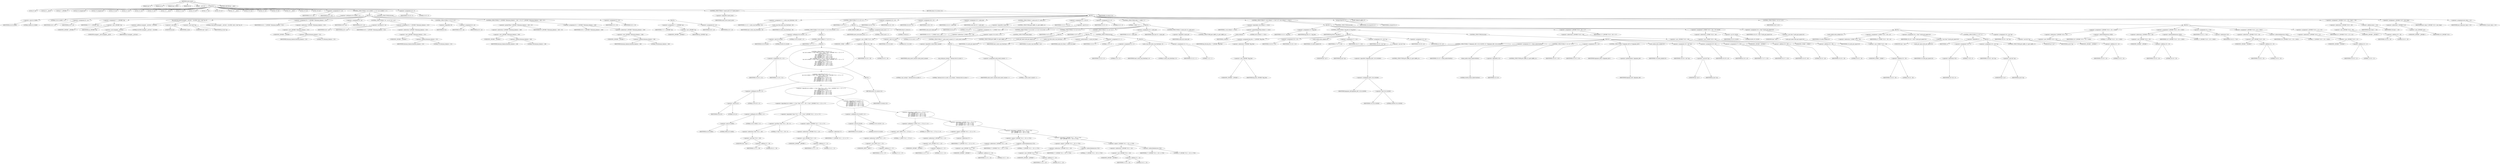 digraph cache_insert {  
"1000122" [label = "(METHOD,cache_insert)" ]
"1000123" [label = "(PARAM,char *s)" ]
"1000124" [label = "(PARAM,int cp)" ]
"1000125" [label = "(PARAM,time_t time1)" ]
"1000126" [label = "(PARAM,int a4)" ]
"1000127" [label = "(PARAM,__int16 a5)" ]
"1000128" [label = "(BLOCK,,)" ]
"1000129" [label = "(LOCAL,v5: int)" ]
"1000130" [label = "(LOCAL,v6: __int16)" ]
"1000131" [label = "(LOCAL,v7: _DWORD *)" ]
"1000132" [label = "(LOCAL,v8: unsigned int)" ]
"1000133" [label = "(LOCAL,v9: unsigned int)" ]
"1000134" [label = "(LOCAL,v10: int)" ]
"1000135" [label = "(LOCAL,v11: int)" ]
"1000136" [label = "(LOCAL,v12: int)" ]
"1000137" [label = "(LOCAL,v13: int)" ]
"1000138" [label = "(LOCAL,v14: __int16)" ]
"1000139" [label = "(LOCAL,v15: int)" ]
"1000140" [label = "(LOCAL,v16: int)" ]
"1000141" [label = "(LOCAL,v17: int)" ]
"1000142" [label = "(LOCAL,v18: int *)" ]
"1000143" [label = "(LOCAL,v19: __int16)" ]
"1000144" [label = "(LOCAL,v20: char *)" ]
"1000145" [label = "(LOCAL,v22: int)" ]
"1000146" [label = "(LOCAL,v23: int)" ]
"1000147" [label = "(LOCAL,v24: __int16)" ]
"1000148" [label = "(LOCAL,v25: int)" ]
"1000149" [label = "(LOCAL,v26: int)" ]
"1000150" [label = "(<operator>.assignment,v5 = a4)" ]
"1000151" [label = "(IDENTIFIER,v5,v5 = a4)" ]
"1000152" [label = "(IDENTIFIER,a4,v5 = a4)" ]
"1000153" [label = "(CONTROL_STRUCTURE,if ( (a5 & 0x980) != 0 ),if ( (a5 & 0x980) != 0 ))" ]
"1000154" [label = "(<operator>.notEquals,(a5 & 0x980) != 0)" ]
"1000155" [label = "(<operator>.and,a5 & 0x980)" ]
"1000156" [label = "(IDENTIFIER,a5,a5 & 0x980)" ]
"1000157" [label = "(LITERAL,0x980,a5 & 0x980)" ]
"1000158" [label = "(LITERAL,0,(a5 & 0x980) != 0)" ]
"1000159" [label = "(BLOCK,,)" ]
"1000160" [label = "(<operator>.assignment,v6 = a5)" ]
"1000161" [label = "(IDENTIFIER,v6,v6 = a5)" ]
"1000162" [label = "(IDENTIFIER,a5,v6 = a5)" ]
"1000163" [label = "(<operator>.assignment,v7 = (_DWORD *)cp)" ]
"1000164" [label = "(IDENTIFIER,v7,v7 = (_DWORD *)cp)" ]
"1000165" [label = "(<operator>.cast,(_DWORD *)cp)" ]
"1000166" [label = "(UNKNOWN,_DWORD *,_DWORD *)" ]
"1000167" [label = "(IDENTIFIER,cp,(_DWORD *)cp)" ]
"1000168" [label = "(log_query,log_query((unsigned __int16)a5 + 0x10000, (int)s, (void *)cp, 0))" ]
"1000169" [label = "(<operator>.addition,(unsigned __int16)a5 + 0x10000)" ]
"1000170" [label = "(<operator>.cast,(unsigned __int16)a5)" ]
"1000171" [label = "(UNKNOWN,unsigned __int16,unsigned __int16)" ]
"1000172" [label = "(IDENTIFIER,a5,(unsigned __int16)a5)" ]
"1000173" [label = "(LITERAL,0x10000,(unsigned __int16)a5 + 0x10000)" ]
"1000174" [label = "(<operator>.cast,(int)s)" ]
"1000175" [label = "(UNKNOWN,int,int)" ]
"1000176" [label = "(IDENTIFIER,s,(int)s)" ]
"1000177" [label = "(<operator>.cast,(void *)cp)" ]
"1000178" [label = "(UNKNOWN,void *,void *)" ]
"1000179" [label = "(IDENTIFIER,cp,(void *)cp)" ]
"1000180" [label = "(LITERAL,0,log_query((unsigned __int16)a5 + 0x10000, (int)s, (void *)cp, 0))" ]
"1000181" [label = "(<operator>.assignment,v8 = *(_DWORD *)(dnsmasq_daemon + 252))" ]
"1000182" [label = "(IDENTIFIER,v8,v8 = *(_DWORD *)(dnsmasq_daemon + 252))" ]
"1000183" [label = "(<operator>.indirection,*(_DWORD *)(dnsmasq_daemon + 252))" ]
"1000184" [label = "(<operator>.cast,(_DWORD *)(dnsmasq_daemon + 252))" ]
"1000185" [label = "(UNKNOWN,_DWORD *,_DWORD *)" ]
"1000186" [label = "(<operator>.addition,dnsmasq_daemon + 252)" ]
"1000187" [label = "(IDENTIFIER,dnsmasq_daemon,dnsmasq_daemon + 252)" ]
"1000188" [label = "(LITERAL,252,dnsmasq_daemon + 252)" ]
"1000189" [label = "(<operator>.assignment,v9 = a4)" ]
"1000190" [label = "(IDENTIFIER,v9,v9 = a4)" ]
"1000191" [label = "(IDENTIFIER,a4,v9 = a4)" ]
"1000192" [label = "(CONTROL_STRUCTURE,if ( v8 < a4 ),if ( v8 < a4 ))" ]
"1000193" [label = "(<operator>.lessThan,v8 < a4)" ]
"1000194" [label = "(IDENTIFIER,v8,v8 < a4)" ]
"1000195" [label = "(IDENTIFIER,a4,v8 < a4)" ]
"1000196" [label = "(<operator>.assignment,v9 = *(_DWORD *)(dnsmasq_daemon + 252))" ]
"1000197" [label = "(IDENTIFIER,v9,v9 = *(_DWORD *)(dnsmasq_daemon + 252))" ]
"1000198" [label = "(<operator>.indirection,*(_DWORD *)(dnsmasq_daemon + 252))" ]
"1000199" [label = "(<operator>.cast,(_DWORD *)(dnsmasq_daemon + 252))" ]
"1000200" [label = "(UNKNOWN,_DWORD *,_DWORD *)" ]
"1000201" [label = "(<operator>.addition,dnsmasq_daemon + 252)" ]
"1000202" [label = "(IDENTIFIER,dnsmasq_daemon,dnsmasq_daemon + 252)" ]
"1000203" [label = "(LITERAL,252,dnsmasq_daemon + 252)" ]
"1000204" [label = "(CONTROL_STRUCTURE,if ( !v8 ),if ( !v8 ))" ]
"1000205" [label = "(<operator>.logicalNot,!v8)" ]
"1000206" [label = "(IDENTIFIER,v8,!v8)" ]
"1000207" [label = "(<operator>.assignment,v9 = a4)" ]
"1000208" [label = "(IDENTIFIER,v9,v9 = a4)" ]
"1000209" [label = "(IDENTIFIER,a4,v9 = a4)" ]
"1000210" [label = "(CONTROL_STRUCTURE,if ( *(_DWORD *)(dnsmasq_daemon + 248) > v9 ),if ( *(_DWORD *)(dnsmasq_daemon + 248) > v9 ))" ]
"1000211" [label = "(<operator>.greaterThan,*(_DWORD *)(dnsmasq_daemon + 248) > v9)" ]
"1000212" [label = "(<operator>.indirection,*(_DWORD *)(dnsmasq_daemon + 248))" ]
"1000213" [label = "(<operator>.cast,(_DWORD *)(dnsmasq_daemon + 248))" ]
"1000214" [label = "(UNKNOWN,_DWORD *,_DWORD *)" ]
"1000215" [label = "(<operator>.addition,dnsmasq_daemon + 248)" ]
"1000216" [label = "(IDENTIFIER,dnsmasq_daemon,dnsmasq_daemon + 248)" ]
"1000217" [label = "(LITERAL,248,dnsmasq_daemon + 248)" ]
"1000218" [label = "(IDENTIFIER,v9,*(_DWORD *)(dnsmasq_daemon + 248) > v9)" ]
"1000219" [label = "(<operator>.assignment,v9 = *(_DWORD *)(dnsmasq_daemon + 248))" ]
"1000220" [label = "(IDENTIFIER,v9,v9 = *(_DWORD *)(dnsmasq_daemon + 248))" ]
"1000221" [label = "(<operator>.indirection,*(_DWORD *)(dnsmasq_daemon + 248))" ]
"1000222" [label = "(<operator>.cast,(_DWORD *)(dnsmasq_daemon + 248))" ]
"1000223" [label = "(UNKNOWN,_DWORD *,_DWORD *)" ]
"1000224" [label = "(<operator>.addition,dnsmasq_daemon + 248)" ]
"1000225" [label = "(IDENTIFIER,dnsmasq_daemon,dnsmasq_daemon + 248)" ]
"1000226" [label = "(LITERAL,248,dnsmasq_daemon + 248)" ]
"1000227" [label = "(<operator>.assignment,v5 = v9)" ]
"1000228" [label = "(IDENTIFIER,v5,v5 = v9)" ]
"1000229" [label = "(IDENTIFIER,v9,v5 = v9)" ]
"1000230" [label = "(CONTROL_STRUCTURE,else,else)" ]
"1000231" [label = "(BLOCK,,)" ]
"1000232" [label = "(<operator>.assignment,v7 = (_DWORD *)cp)" ]
"1000233" [label = "(IDENTIFIER,v7,v7 = (_DWORD *)cp)" ]
"1000234" [label = "(<operator>.cast,(_DWORD *)cp)" ]
"1000235" [label = "(UNKNOWN,_DWORD *,_DWORD *)" ]
"1000236" [label = "(IDENTIFIER,cp,(_DWORD *)cp)" ]
"1000237" [label = "(<operator>.assignment,v6 = a5)" ]
"1000238" [label = "(IDENTIFIER,v6,v6 = a5)" ]
"1000239" [label = "(IDENTIFIER,a5,v6 = a5)" ]
"1000240" [label = "(<operator>.assignment,v10 = 0)" ]
"1000241" [label = "(IDENTIFIER,v10,v10 = 0)" ]
"1000242" [label = "(LITERAL,0,v10 = 0)" ]
"1000243" [label = "(CONTROL_STRUCTURE,if ( !insert_error ),if ( !insert_error ))" ]
"1000244" [label = "(<operator>.logicalNot,!insert_error)" ]
"1000245" [label = "(IDENTIFIER,insert_error,!insert_error)" ]
"1000246" [label = "(BLOCK,,)" ]
"1000247" [label = "(<operator>.assignment,v11 = cache_scan_free(time1, v6))" ]
"1000248" [label = "(IDENTIFIER,v11,v11 = cache_scan_free(time1, v6))" ]
"1000249" [label = "(cache_scan_free,cache_scan_free(time1, v6))" ]
"1000250" [label = "(IDENTIFIER,time1,cache_scan_free(time1, v6))" ]
"1000251" [label = "(IDENTIFIER,v6,cache_scan_free(time1, v6))" ]
"1000252" [label = "(CONTROL_STRUCTURE,if ( v11 ),if ( v11 ))" ]
"1000253" [label = "(IDENTIFIER,v11,if ( v11 ))" ]
"1000254" [label = "(BLOCK,,)" ]
"1000255" [label = "(CONTROL_STRUCTURE,if ( (v6 & 0x180) != 0 ),if ( (v6 & 0x180) != 0 ))" ]
"1000256" [label = "(<operator>.notEquals,(v6 & 0x180) != 0)" ]
"1000257" [label = "(<operator>.and,v6 & 0x180)" ]
"1000258" [label = "(IDENTIFIER,v6,v6 & 0x180)" ]
"1000259" [label = "(LITERAL,0x180,v6 & 0x180)" ]
"1000260" [label = "(LITERAL,0,(v6 & 0x180) != 0)" ]
"1000261" [label = "(BLOCK,,)" ]
"1000262" [label = "(CONTROL_STRUCTURE,if ( v7 ),if ( v7 ))" ]
"1000263" [label = "(IDENTIFIER,v7,if ( v7 ))" ]
"1000264" [label = "(BLOCK,,)" ]
"1000265" [label = "(<operator>.assignment,v10 = v11)" ]
"1000266" [label = "(IDENTIFIER,v10,v10 = v11)" ]
"1000267" [label = "(IDENTIFIER,v11,v10 = v11)" ]
"1000268" [label = "(CONTROL_STRUCTURE,if ( (v6 & 8) != 0\n            && ((a5 & 0x80u) != 0 && *(char *)(v11 + 36) < 0 && *(_DWORD *)(v11 + 12) == *v7\n             || (v6 & 0x100) != 0\n             && (*(_BYTE *)(v11 + 37) & 1) != 0\n             && *(_DWORD *)(v11 + 12) == *v7\n             && *(_DWORD *)(v11 + 16) == v7[1]\n             && *(_DWORD *)(v11 + 20) == v7[2]\n             && *(_DWORD *)(v11 + 24) == v7[3]) ),if ( (v6 & 8) != 0\n            && ((a5 & 0x80u) != 0 && *(char *)(v11 + 36) < 0 && *(_DWORD *)(v11 + 12) == *v7\n             || (v6 & 0x100) != 0\n             && (*(_BYTE *)(v11 + 37) & 1) != 0\n             && *(_DWORD *)(v11 + 12) == *v7\n             && *(_DWORD *)(v11 + 16) == v7[1]\n             && *(_DWORD *)(v11 + 20) == v7[2]\n             && *(_DWORD *)(v11 + 24) == v7[3]) ))" ]
"1000269" [label = "(<operator>.logicalAnd,(v6 & 8) != 0\n            && ((a5 & 0x80u) != 0 && *(char *)(v11 + 36) < 0 && *(_DWORD *)(v11 + 12) == *v7\n             || (v6 & 0x100) != 0\n             && (*(_BYTE *)(v11 + 37) & 1) != 0\n             && *(_DWORD *)(v11 + 12) == *v7\n             && *(_DWORD *)(v11 + 16) == v7[1]\n             && *(_DWORD *)(v11 + 20) == v7[2]\n             && *(_DWORD *)(v11 + 24) == v7[3]))" ]
"1000270" [label = "(<operator>.notEquals,(v6 & 8) != 0)" ]
"1000271" [label = "(<operator>.and,v6 & 8)" ]
"1000272" [label = "(IDENTIFIER,v6,v6 & 8)" ]
"1000273" [label = "(LITERAL,8,v6 & 8)" ]
"1000274" [label = "(LITERAL,0,(v6 & 8) != 0)" ]
"1000275" [label = "(<operator>.logicalOr,(a5 & 0x80u) != 0 && *(char *)(v11 + 36) < 0 && *(_DWORD *)(v11 + 12) == *v7\n             || (v6 & 0x100) != 0\n             && (*(_BYTE *)(v11 + 37) & 1) != 0\n             && *(_DWORD *)(v11 + 12) == *v7\n             && *(_DWORD *)(v11 + 16) == v7[1]\n             && *(_DWORD *)(v11 + 20) == v7[2]\n             && *(_DWORD *)(v11 + 24) == v7[3])" ]
"1000276" [label = "(<operator>.logicalAnd,(a5 & 0x80u) != 0 && *(char *)(v11 + 36) < 0 && *(_DWORD *)(v11 + 12) == *v7)" ]
"1000277" [label = "(<operator>.notEquals,(a5 & 0x80u) != 0)" ]
"1000278" [label = "(<operator>.and,a5 & 0x80u)" ]
"1000279" [label = "(IDENTIFIER,a5,a5 & 0x80u)" ]
"1000280" [label = "(LITERAL,0x80u,a5 & 0x80u)" ]
"1000281" [label = "(LITERAL,0,(a5 & 0x80u) != 0)" ]
"1000282" [label = "(<operator>.logicalAnd,*(char *)(v11 + 36) < 0 && *(_DWORD *)(v11 + 12) == *v7)" ]
"1000283" [label = "(<operator>.lessThan,*(char *)(v11 + 36) < 0)" ]
"1000284" [label = "(<operator>.indirection,*(char *)(v11 + 36))" ]
"1000285" [label = "(<operator>.cast,(char *)(v11 + 36))" ]
"1000286" [label = "(UNKNOWN,char *,char *)" ]
"1000287" [label = "(<operator>.addition,v11 + 36)" ]
"1000288" [label = "(IDENTIFIER,v11,v11 + 36)" ]
"1000289" [label = "(LITERAL,36,v11 + 36)" ]
"1000290" [label = "(LITERAL,0,*(char *)(v11 + 36) < 0)" ]
"1000291" [label = "(<operator>.equals,*(_DWORD *)(v11 + 12) == *v7)" ]
"1000292" [label = "(<operator>.indirection,*(_DWORD *)(v11 + 12))" ]
"1000293" [label = "(<operator>.cast,(_DWORD *)(v11 + 12))" ]
"1000294" [label = "(UNKNOWN,_DWORD *,_DWORD *)" ]
"1000295" [label = "(<operator>.addition,v11 + 12)" ]
"1000296" [label = "(IDENTIFIER,v11,v11 + 12)" ]
"1000297" [label = "(LITERAL,12,v11 + 12)" ]
"1000298" [label = "(<operator>.indirection,*v7)" ]
"1000299" [label = "(IDENTIFIER,v7,*(_DWORD *)(v11 + 12) == *v7)" ]
"1000300" [label = "(<operator>.logicalAnd,(v6 & 0x100) != 0\n             && (*(_BYTE *)(v11 + 37) & 1) != 0\n             && *(_DWORD *)(v11 + 12) == *v7\n             && *(_DWORD *)(v11 + 16) == v7[1]\n             && *(_DWORD *)(v11 + 20) == v7[2]\n             && *(_DWORD *)(v11 + 24) == v7[3])" ]
"1000301" [label = "(<operator>.notEquals,(v6 & 0x100) != 0)" ]
"1000302" [label = "(<operator>.and,v6 & 0x100)" ]
"1000303" [label = "(IDENTIFIER,v6,v6 & 0x100)" ]
"1000304" [label = "(LITERAL,0x100,v6 & 0x100)" ]
"1000305" [label = "(LITERAL,0,(v6 & 0x100) != 0)" ]
"1000306" [label = "(<operator>.logicalAnd,(*(_BYTE *)(v11 + 37) & 1) != 0\n             && *(_DWORD *)(v11 + 12) == *v7\n             && *(_DWORD *)(v11 + 16) == v7[1]\n             && *(_DWORD *)(v11 + 20) == v7[2]\n             && *(_DWORD *)(v11 + 24) == v7[3])" ]
"1000307" [label = "(<operator>.notEquals,(*(_BYTE *)(v11 + 37) & 1) != 0)" ]
"1000308" [label = "(<operator>.and,*(_BYTE *)(v11 + 37) & 1)" ]
"1000309" [label = "(<operator>.indirection,*(_BYTE *)(v11 + 37))" ]
"1000310" [label = "(<operator>.cast,(_BYTE *)(v11 + 37))" ]
"1000311" [label = "(UNKNOWN,_BYTE *,_BYTE *)" ]
"1000312" [label = "(<operator>.addition,v11 + 37)" ]
"1000313" [label = "(IDENTIFIER,v11,v11 + 37)" ]
"1000314" [label = "(LITERAL,37,v11 + 37)" ]
"1000315" [label = "(LITERAL,1,*(_BYTE *)(v11 + 37) & 1)" ]
"1000316" [label = "(LITERAL,0,(*(_BYTE *)(v11 + 37) & 1) != 0)" ]
"1000317" [label = "(<operator>.logicalAnd,*(_DWORD *)(v11 + 12) == *v7\n             && *(_DWORD *)(v11 + 16) == v7[1]\n             && *(_DWORD *)(v11 + 20) == v7[2]\n             && *(_DWORD *)(v11 + 24) == v7[3])" ]
"1000318" [label = "(<operator>.equals,*(_DWORD *)(v11 + 12) == *v7)" ]
"1000319" [label = "(<operator>.indirection,*(_DWORD *)(v11 + 12))" ]
"1000320" [label = "(<operator>.cast,(_DWORD *)(v11 + 12))" ]
"1000321" [label = "(UNKNOWN,_DWORD *,_DWORD *)" ]
"1000322" [label = "(<operator>.addition,v11 + 12)" ]
"1000323" [label = "(IDENTIFIER,v11,v11 + 12)" ]
"1000324" [label = "(LITERAL,12,v11 + 12)" ]
"1000325" [label = "(<operator>.indirection,*v7)" ]
"1000326" [label = "(IDENTIFIER,v7,*(_DWORD *)(v11 + 12) == *v7)" ]
"1000327" [label = "(<operator>.logicalAnd,*(_DWORD *)(v11 + 16) == v7[1]\n             && *(_DWORD *)(v11 + 20) == v7[2]\n             && *(_DWORD *)(v11 + 24) == v7[3])" ]
"1000328" [label = "(<operator>.equals,*(_DWORD *)(v11 + 16) == v7[1])" ]
"1000329" [label = "(<operator>.indirection,*(_DWORD *)(v11 + 16))" ]
"1000330" [label = "(<operator>.cast,(_DWORD *)(v11 + 16))" ]
"1000331" [label = "(UNKNOWN,_DWORD *,_DWORD *)" ]
"1000332" [label = "(<operator>.addition,v11 + 16)" ]
"1000333" [label = "(IDENTIFIER,v11,v11 + 16)" ]
"1000334" [label = "(LITERAL,16,v11 + 16)" ]
"1000335" [label = "(<operator>.indirectIndexAccess,v7[1])" ]
"1000336" [label = "(IDENTIFIER,v7,*(_DWORD *)(v11 + 16) == v7[1])" ]
"1000337" [label = "(LITERAL,1,*(_DWORD *)(v11 + 16) == v7[1])" ]
"1000338" [label = "(<operator>.logicalAnd,*(_DWORD *)(v11 + 20) == v7[2]\n             && *(_DWORD *)(v11 + 24) == v7[3])" ]
"1000339" [label = "(<operator>.equals,*(_DWORD *)(v11 + 20) == v7[2])" ]
"1000340" [label = "(<operator>.indirection,*(_DWORD *)(v11 + 20))" ]
"1000341" [label = "(<operator>.cast,(_DWORD *)(v11 + 20))" ]
"1000342" [label = "(UNKNOWN,_DWORD *,_DWORD *)" ]
"1000343" [label = "(<operator>.addition,v11 + 20)" ]
"1000344" [label = "(IDENTIFIER,v11,v11 + 20)" ]
"1000345" [label = "(LITERAL,20,v11 + 20)" ]
"1000346" [label = "(<operator>.indirectIndexAccess,v7[2])" ]
"1000347" [label = "(IDENTIFIER,v7,*(_DWORD *)(v11 + 20) == v7[2])" ]
"1000348" [label = "(LITERAL,2,*(_DWORD *)(v11 + 20) == v7[2])" ]
"1000349" [label = "(<operator>.equals,*(_DWORD *)(v11 + 24) == v7[3])" ]
"1000350" [label = "(<operator>.indirection,*(_DWORD *)(v11 + 24))" ]
"1000351" [label = "(<operator>.cast,(_DWORD *)(v11 + 24))" ]
"1000352" [label = "(UNKNOWN,_DWORD *,_DWORD *)" ]
"1000353" [label = "(<operator>.addition,v11 + 24)" ]
"1000354" [label = "(IDENTIFIER,v11,v11 + 24)" ]
"1000355" [label = "(LITERAL,24,v11 + 24)" ]
"1000356" [label = "(<operator>.indirectIndexAccess,v7[3])" ]
"1000357" [label = "(IDENTIFIER,v7,*(_DWORD *)(v11 + 24) == v7[3])" ]
"1000358" [label = "(LITERAL,3,*(_DWORD *)(v11 + 24) == v7[3])" ]
"1000359" [label = "(BLOCK,,)" ]
"1000360" [label = "(RETURN,return v10;,return v10;)" ]
"1000361" [label = "(IDENTIFIER,v10,return v10;)" ]
"1000362" [label = "(JUMP_TARGET,LABEL_41)" ]
"1000363" [label = "(<operator>.assignment,insert_error = 1)" ]
"1000364" [label = "(IDENTIFIER,insert_error,insert_error = 1)" ]
"1000365" [label = "(LITERAL,1,insert_error = 1)" ]
"1000366" [label = "(RETURN,return 0;,return 0;)" ]
"1000367" [label = "(LITERAL,0,return 0;)" ]
"1000368" [label = "(<operator>.assignment,v24 = v6)" ]
"1000369" [label = "(IDENTIFIER,v24,v24 = v6)" ]
"1000370" [label = "(IDENTIFIER,v6,v24 = v6)" ]
"1000371" [label = "(<operator>.assignment,v26 = v5)" ]
"1000372" [label = "(IDENTIFIER,v26,v26 = v5)" ]
"1000373" [label = "(IDENTIFIER,v5,v26 = v5)" ]
"1000374" [label = "(<operator>.assignment,v10 = cache_tail)" ]
"1000375" [label = "(IDENTIFIER,v10,v10 = cache_tail)" ]
"1000376" [label = "(IDENTIFIER,cache_tail,v10 = cache_tail)" ]
"1000377" [label = "(CONTROL_STRUCTURE,if ( !cache_tail ),if ( !cache_tail ))" ]
"1000378" [label = "(<operator>.logicalNot,!cache_tail)" ]
"1000379" [label = "(IDENTIFIER,cache_tail,!cache_tail)" ]
"1000380" [label = "(CONTROL_STRUCTURE,goto LABEL_41;,goto LABEL_41;)" ]
"1000381" [label = "(<operator>.assignment,v12 = v6 & 4)" ]
"1000382" [label = "(IDENTIFIER,v12,v12 = v6 & 4)" ]
"1000383" [label = "(<operator>.and,v6 & 4)" ]
"1000384" [label = "(IDENTIFIER,v6,v6 & 4)" ]
"1000385" [label = "(LITERAL,4,v6 & 4)" ]
"1000386" [label = "(<operator>.assignment,v13 = 0)" ]
"1000387" [label = "(IDENTIFIER,v13,v13 = 0)" ]
"1000388" [label = "(LITERAL,0,v13 = 0)" ]
"1000389" [label = "(CONTROL_STRUCTURE,while ( 1 ),while ( 1 ))" ]
"1000390" [label = "(LITERAL,1,while ( 1 ))" ]
"1000391" [label = "(BLOCK,,)" ]
"1000392" [label = "(<operator>.assignment,v14 = *(_WORD *)(v10 + 36))" ]
"1000393" [label = "(IDENTIFIER,v14,v14 = *(_WORD *)(v10 + 36))" ]
"1000394" [label = "(<operator>.indirection,*(_WORD *)(v10 + 36))" ]
"1000395" [label = "(<operator>.cast,(_WORD *)(v10 + 36))" ]
"1000396" [label = "(UNKNOWN,_WORD *,_WORD *)" ]
"1000397" [label = "(<operator>.addition,v10 + 36)" ]
"1000398" [label = "(IDENTIFIER,v10,v10 + 36)" ]
"1000399" [label = "(LITERAL,36,v10 + 36)" ]
"1000400" [label = "(CONTROL_STRUCTURE,if ( (v14 & 0xC) == 0 ),if ( (v14 & 0xC) == 0 ))" ]
"1000401" [label = "(<operator>.equals,(v14 & 0xC) == 0)" ]
"1000402" [label = "(<operator>.and,v14 & 0xC)" ]
"1000403" [label = "(IDENTIFIER,v14,v14 & 0xC)" ]
"1000404" [label = "(LITERAL,0xC,v14 & 0xC)" ]
"1000405" [label = "(LITERAL,0,(v14 & 0xC) == 0)" ]
"1000406" [label = "(CONTROL_STRUCTURE,break;,break;)" ]
"1000407" [label = "(CONTROL_STRUCTURE,if ( v13 ),if ( v13 ))" ]
"1000408" [label = "(IDENTIFIER,v13,if ( v13 ))" ]
"1000409" [label = "(BLOCK,,)" ]
"1000410" [label = "(CONTROL_STRUCTURE,if ( !cache_insert_warned ),if ( !cache_insert_warned ))" ]
"1000411" [label = "(<operator>.logicalNot,!cache_insert_warned)" ]
"1000412" [label = "(IDENTIFIER,cache_insert_warned,!cache_insert_warned)" ]
"1000413" [label = "(BLOCK,,)" ]
"1000414" [label = "(my_syslog,my_syslog(3, \"Internal error in cache.\"))" ]
"1000415" [label = "(LITERAL,3,my_syslog(3, \"Internal error in cache.\"))" ]
"1000416" [label = "(LITERAL,\"Internal error in cache.\",my_syslog(3, \"Internal error in cache.\"))" ]
"1000417" [label = "(<operator>.assignment,cache_insert_warned = 1)" ]
"1000418" [label = "(IDENTIFIER,cache_insert_warned,cache_insert_warned = 1)" ]
"1000419" [label = "(LITERAL,1,cache_insert_warned = 1)" ]
"1000420" [label = "(CONTROL_STRUCTURE,goto LABEL_41;,goto LABEL_41;)" ]
"1000421" [label = "(CONTROL_STRUCTURE,if ( v12 ),if ( v12 ))" ]
"1000422" [label = "(IDENTIFIER,v12,if ( v12 ))" ]
"1000423" [label = "(BLOCK,,)" ]
"1000424" [label = "(cache_get_name,cache_get_name(v10))" ]
"1000425" [label = "(IDENTIFIER,v10,cache_get_name(v10))" ]
"1000426" [label = "(cache_scan_free,cache_scan_free(time1, v14))" ]
"1000427" [label = "(IDENTIFIER,time1,cache_scan_free(time1, v14))" ]
"1000428" [label = "(IDENTIFIER,v14,cache_scan_free(time1, v14))" ]
"1000429" [label = "(<operator>.preIncrement,++cache_live_freed)" ]
"1000430" [label = "(IDENTIFIER,cache_live_freed,++cache_live_freed)" ]
"1000431" [label = "(<operator>.assignment,v13 = 1)" ]
"1000432" [label = "(IDENTIFIER,v13,v13 = 1)" ]
"1000433" [label = "(LITERAL,1,v13 = 1)" ]
"1000434" [label = "(CONTROL_STRUCTURE,else,else)" ]
"1000435" [label = "(BLOCK,,)" ]
"1000436" [label = "(<operator>.assignment,v13 = 0)" ]
"1000437" [label = "(IDENTIFIER,v13,v13 = 0)" ]
"1000438" [label = "(LITERAL,0,v13 = 0)" ]
"1000439" [label = "(cache_scan_free,cache_scan_free(time1, 0))" ]
"1000440" [label = "(IDENTIFIER,time1,cache_scan_free(time1, 0))" ]
"1000441" [label = "(LITERAL,0,cache_scan_free(time1, 0))" ]
"1000442" [label = "(<operator>.assignment,v12 = 1)" ]
"1000443" [label = "(IDENTIFIER,v12,v12 = 1)" ]
"1000444" [label = "(LITERAL,1,v12 = 1)" ]
"1000445" [label = "(<operator>.assignment,v10 = cache_tail)" ]
"1000446" [label = "(IDENTIFIER,v10,v10 = cache_tail)" ]
"1000447" [label = "(IDENTIFIER,cache_tail,v10 = cache_tail)" ]
"1000448" [label = "(CONTROL_STRUCTURE,if ( !cache_tail ),if ( !cache_tail ))" ]
"1000449" [label = "(<operator>.logicalNot,!cache_tail)" ]
"1000450" [label = "(IDENTIFIER,cache_tail,!cache_tail)" ]
"1000451" [label = "(CONTROL_STRUCTURE,goto LABEL_41;,goto LABEL_41;)" ]
"1000452" [label = "(CONTROL_STRUCTURE,if ( s && strlen(s) >= 0x32 ),if ( s && strlen(s) >= 0x32 ))" ]
"1000453" [label = "(<operator>.logicalAnd,s && strlen(s) >= 0x32)" ]
"1000454" [label = "(IDENTIFIER,s,s && strlen(s) >= 0x32)" ]
"1000455" [label = "(<operator>.greaterEqualsThan,strlen(s) >= 0x32)" ]
"1000456" [label = "(strlen,strlen(s))" ]
"1000457" [label = "(IDENTIFIER,s,strlen(s))" ]
"1000458" [label = "(LITERAL,0x32,strlen(s) >= 0x32)" ]
"1000459" [label = "(BLOCK,,)" ]
"1000460" [label = "(<operator>.assignment,v15 = big_free)" ]
"1000461" [label = "(IDENTIFIER,v15,v15 = big_free)" ]
"1000462" [label = "(IDENTIFIER,big_free,v15 = big_free)" ]
"1000463" [label = "(CONTROL_STRUCTURE,if ( big_free ),if ( big_free ))" ]
"1000464" [label = "(IDENTIFIER,big_free,if ( big_free ))" ]
"1000465" [label = "(BLOCK,,)" ]
"1000466" [label = "(<operator>.assignment,big_free = *(_DWORD *)big_free)" ]
"1000467" [label = "(IDENTIFIER,big_free,big_free = *(_DWORD *)big_free)" ]
"1000468" [label = "(<operator>.indirection,*(_DWORD *)big_free)" ]
"1000469" [label = "(<operator>.cast,(_DWORD *)big_free)" ]
"1000470" [label = "(UNKNOWN,_DWORD *,_DWORD *)" ]
"1000471" [label = "(IDENTIFIER,big_free,(_DWORD *)big_free)" ]
"1000472" [label = "(<operator>.assignment,v16 = v15)" ]
"1000473" [label = "(IDENTIFIER,v16,v16 = v15)" ]
"1000474" [label = "(IDENTIFIER,v15,v16 = v15)" ]
"1000475" [label = "(cache_unlink,cache_unlink(v10))" ]
"1000476" [label = "(IDENTIFIER,v10,cache_unlink(v10))" ]
"1000477" [label = "(<operator>.assignment,v17 = v16)" ]
"1000478" [label = "(IDENTIFIER,v17,v17 = v16)" ]
"1000479" [label = "(IDENTIFIER,v16,v17 = v16)" ]
"1000480" [label = "(<operator>.assignment,v18 = (int *)cp)" ]
"1000481" [label = "(IDENTIFIER,v18,v18 = (int *)cp)" ]
"1000482" [label = "(<operator>.cast,(int *)cp)" ]
"1000483" [label = "(UNKNOWN,int *,int *)" ]
"1000484" [label = "(IDENTIFIER,cp,(int *)cp)" ]
"1000485" [label = "(<operator>.assignment,v19 = a5)" ]
"1000486" [label = "(IDENTIFIER,v19,v19 = a5)" ]
"1000487" [label = "(IDENTIFIER,a5,v19 = a5)" ]
"1000488" [label = "(CONTROL_STRUCTURE,else,else)" ]
"1000489" [label = "(BLOCK,,)" ]
"1000490" [label = "(CONTROL_STRUCTURE,if ( !(bignames_left | v24 & 0x5000) ),if ( !(bignames_left | v24 & 0x5000) ))" ]
"1000491" [label = "(<operator>.logicalNot,!(bignames_left | v24 & 0x5000))" ]
"1000492" [label = "(<operator>.or,bignames_left | v24 & 0x5000)" ]
"1000493" [label = "(IDENTIFIER,bignames_left,bignames_left | v24 & 0x5000)" ]
"1000494" [label = "(<operator>.and,v24 & 0x5000)" ]
"1000495" [label = "(IDENTIFIER,v24,v24 & 0x5000)" ]
"1000496" [label = "(LITERAL,0x5000,v24 & 0x5000)" ]
"1000497" [label = "(CONTROL_STRUCTURE,goto LABEL_41;,goto LABEL_41;)" ]
"1000498" [label = "(<operator>.assignment,v23 = whine_malloc(0x404u))" ]
"1000499" [label = "(IDENTIFIER,v23,v23 = whine_malloc(0x404u))" ]
"1000500" [label = "(whine_malloc,whine_malloc(0x404u))" ]
"1000501" [label = "(LITERAL,0x404u,whine_malloc(0x404u))" ]
"1000502" [label = "(CONTROL_STRUCTURE,if ( !v23 ),if ( !v23 ))" ]
"1000503" [label = "(<operator>.logicalNot,!v23)" ]
"1000504" [label = "(IDENTIFIER,v23,!v23)" ]
"1000505" [label = "(CONTROL_STRUCTURE,goto LABEL_41;,goto LABEL_41;)" ]
"1000506" [label = "(<operator>.assignment,v25 = v23)" ]
"1000507" [label = "(IDENTIFIER,v25,v25 = v23)" ]
"1000508" [label = "(IDENTIFIER,v23,v25 = v23)" ]
"1000509" [label = "(CONTROL_STRUCTURE,if ( bignames_left ),if ( bignames_left ))" ]
"1000510" [label = "(IDENTIFIER,bignames_left,if ( bignames_left ))" ]
"1000511" [label = "(<operator>.preDecrement,--bignames_left)" ]
"1000512" [label = "(IDENTIFIER,bignames_left,--bignames_left)" ]
"1000513" [label = "(cache_unlink,cache_unlink(v10))" ]
"1000514" [label = "(IDENTIFIER,v10,cache_unlink(v10))" ]
"1000515" [label = "(<operator>.assignment,v18 = (int *)cp)" ]
"1000516" [label = "(IDENTIFIER,v18,v18 = (int *)cp)" ]
"1000517" [label = "(<operator>.cast,(int *)cp)" ]
"1000518" [label = "(UNKNOWN,int *,int *)" ]
"1000519" [label = "(IDENTIFIER,cp,(int *)cp)" ]
"1000520" [label = "(<operator>.assignment,v19 = a5)" ]
"1000521" [label = "(IDENTIFIER,v19,v19 = a5)" ]
"1000522" [label = "(IDENTIFIER,a5,v19 = a5)" ]
"1000523" [label = "(<operator>.assignment,v17 = v25)" ]
"1000524" [label = "(IDENTIFIER,v17,v17 = v25)" ]
"1000525" [label = "(IDENTIFIER,v25,v17 = v25)" ]
"1000526" [label = "(<operator>.assignment,*(_DWORD *)(v10 + 40) = v17)" ]
"1000527" [label = "(<operator>.indirection,*(_DWORD *)(v10 + 40))" ]
"1000528" [label = "(<operator>.cast,(_DWORD *)(v10 + 40))" ]
"1000529" [label = "(UNKNOWN,_DWORD *,_DWORD *)" ]
"1000530" [label = "(<operator>.addition,v10 + 40)" ]
"1000531" [label = "(IDENTIFIER,v10,v10 + 40)" ]
"1000532" [label = "(LITERAL,40,v10 + 40)" ]
"1000533" [label = "(IDENTIFIER,v17,*(_DWORD *)(v10 + 40) = v17)" ]
"1000534" [label = "(<operator>.assignment,*(_WORD *)(v10 + 36) = v19 | 0x200)" ]
"1000535" [label = "(<operator>.indirection,*(_WORD *)(v10 + 36))" ]
"1000536" [label = "(<operator>.cast,(_WORD *)(v10 + 36))" ]
"1000537" [label = "(UNKNOWN,_WORD *,_WORD *)" ]
"1000538" [label = "(<operator>.addition,v10 + 36)" ]
"1000539" [label = "(IDENTIFIER,v10,v10 + 36)" ]
"1000540" [label = "(LITERAL,36,v10 + 36)" ]
"1000541" [label = "(<operator>.or,v19 | 0x200)" ]
"1000542" [label = "(IDENTIFIER,v19,v19 | 0x200)" ]
"1000543" [label = "(LITERAL,0x200,v19 | 0x200)" ]
"1000544" [label = "(<operator>.assignment,v20 = (char *)cache_get_name(v10))" ]
"1000545" [label = "(IDENTIFIER,v20,v20 = (char *)cache_get_name(v10))" ]
"1000546" [label = "(<operator>.cast,(char *)cache_get_name(v10))" ]
"1000547" [label = "(UNKNOWN,char *,char *)" ]
"1000548" [label = "(cache_get_name,cache_get_name(v10))" ]
"1000549" [label = "(IDENTIFIER,v10,cache_get_name(v10))" ]
"1000550" [label = "(CONTROL_STRUCTURE,else,else)" ]
"1000551" [label = "(BLOCK,,)" ]
"1000552" [label = "(cache_unlink,cache_unlink(v10))" ]
"1000553" [label = "(IDENTIFIER,v10,cache_unlink(v10))" ]
"1000554" [label = "(<operator>.assignment,*(_WORD *)(v10 + 36) = a5)" ]
"1000555" [label = "(<operator>.indirection,*(_WORD *)(v10 + 36))" ]
"1000556" [label = "(<operator>.cast,(_WORD *)(v10 + 36))" ]
"1000557" [label = "(UNKNOWN,_WORD *,_WORD *)" ]
"1000558" [label = "(<operator>.addition,v10 + 36)" ]
"1000559" [label = "(IDENTIFIER,v10,v10 + 36)" ]
"1000560" [label = "(LITERAL,36,v10 + 36)" ]
"1000561" [label = "(IDENTIFIER,a5,*(_WORD *)(v10 + 36) = a5)" ]
"1000562" [label = "(<operator>.assignment,v20 = (char *)cache_get_name(v10))" ]
"1000563" [label = "(IDENTIFIER,v20,v20 = (char *)cache_get_name(v10))" ]
"1000564" [label = "(<operator>.cast,(char *)cache_get_name(v10))" ]
"1000565" [label = "(UNKNOWN,char *,char *)" ]
"1000566" [label = "(cache_get_name,cache_get_name(v10))" ]
"1000567" [label = "(IDENTIFIER,v10,cache_get_name(v10))" ]
"1000568" [label = "(CONTROL_STRUCTURE,if ( !s ),if ( !s ))" ]
"1000569" [label = "(<operator>.logicalNot,!s)" ]
"1000570" [label = "(IDENTIFIER,s,!s)" ]
"1000571" [label = "(BLOCK,,)" ]
"1000572" [label = "(<operator>.assignment,*v20 = 0)" ]
"1000573" [label = "(<operator>.indirection,*v20)" ]
"1000574" [label = "(IDENTIFIER,v20,*v20 = 0)" ]
"1000575" [label = "(LITERAL,0,*v20 = 0)" ]
"1000576" [label = "(<operator>.assignment,v18 = (int *)cp)" ]
"1000577" [label = "(IDENTIFIER,v18,v18 = (int *)cp)" ]
"1000578" [label = "(<operator>.cast,(int *)cp)" ]
"1000579" [label = "(UNKNOWN,int *,int *)" ]
"1000580" [label = "(IDENTIFIER,cp,(int *)cp)" ]
"1000581" [label = "(CONTROL_STRUCTURE,goto LABEL_47;,goto LABEL_47;)" ]
"1000582" [label = "(<operator>.assignment,v18 = (int *)cp)" ]
"1000583" [label = "(IDENTIFIER,v18,v18 = (int *)cp)" ]
"1000584" [label = "(<operator>.cast,(int *)cp)" ]
"1000585" [label = "(UNKNOWN,int *,int *)" ]
"1000586" [label = "(IDENTIFIER,cp,(int *)cp)" ]
"1000587" [label = "(strcpy,strcpy(v20, s))" ]
"1000588" [label = "(IDENTIFIER,v20,strcpy(v20, s))" ]
"1000589" [label = "(IDENTIFIER,s,strcpy(v20, s))" ]
"1000590" [label = "(JUMP_TARGET,LABEL_47)" ]
"1000591" [label = "(CONTROL_STRUCTURE,if ( v18 ),if ( v18 ))" ]
"1000592" [label = "(IDENTIFIER,v18,if ( v18 ))" ]
"1000593" [label = "(BLOCK,,)" ]
"1000594" [label = "(<operator>.assignment,*(_DWORD *)(v10 + 24) = v18[3])" ]
"1000595" [label = "(<operator>.indirection,*(_DWORD *)(v10 + 24))" ]
"1000596" [label = "(<operator>.cast,(_DWORD *)(v10 + 24))" ]
"1000597" [label = "(UNKNOWN,_DWORD *,_DWORD *)" ]
"1000598" [label = "(<operator>.addition,v10 + 24)" ]
"1000599" [label = "(IDENTIFIER,v10,v10 + 24)" ]
"1000600" [label = "(LITERAL,24,v10 + 24)" ]
"1000601" [label = "(<operator>.indirectIndexAccess,v18[3])" ]
"1000602" [label = "(IDENTIFIER,v18,*(_DWORD *)(v10 + 24) = v18[3])" ]
"1000603" [label = "(LITERAL,3,*(_DWORD *)(v10 + 24) = v18[3])" ]
"1000604" [label = "(<operator>.assignment,*(_DWORD *)(v10 + 20) = v18[2])" ]
"1000605" [label = "(<operator>.indirection,*(_DWORD *)(v10 + 20))" ]
"1000606" [label = "(<operator>.cast,(_DWORD *)(v10 + 20))" ]
"1000607" [label = "(UNKNOWN,_DWORD *,_DWORD *)" ]
"1000608" [label = "(<operator>.addition,v10 + 20)" ]
"1000609" [label = "(IDENTIFIER,v10,v10 + 20)" ]
"1000610" [label = "(LITERAL,20,v10 + 20)" ]
"1000611" [label = "(<operator>.indirectIndexAccess,v18[2])" ]
"1000612" [label = "(IDENTIFIER,v18,*(_DWORD *)(v10 + 20) = v18[2])" ]
"1000613" [label = "(LITERAL,2,*(_DWORD *)(v10 + 20) = v18[2])" ]
"1000614" [label = "(<operator>.assignment,v22 = *v18)" ]
"1000615" [label = "(IDENTIFIER,v22,v22 = *v18)" ]
"1000616" [label = "(<operator>.indirection,*v18)" ]
"1000617" [label = "(IDENTIFIER,v18,v22 = *v18)" ]
"1000618" [label = "(<operator>.assignment,*(_DWORD *)(v10 + 16) = v18[1])" ]
"1000619" [label = "(<operator>.indirection,*(_DWORD *)(v10 + 16))" ]
"1000620" [label = "(<operator>.cast,(_DWORD *)(v10 + 16))" ]
"1000621" [label = "(UNKNOWN,_DWORD *,_DWORD *)" ]
"1000622" [label = "(<operator>.addition,v10 + 16)" ]
"1000623" [label = "(IDENTIFIER,v10,v10 + 16)" ]
"1000624" [label = "(LITERAL,16,v10 + 16)" ]
"1000625" [label = "(<operator>.indirectIndexAccess,v18[1])" ]
"1000626" [label = "(IDENTIFIER,v18,*(_DWORD *)(v10 + 16) = v18[1])" ]
"1000627" [label = "(LITERAL,1,*(_DWORD *)(v10 + 16) = v18[1])" ]
"1000628" [label = "(<operator>.assignment,*(_DWORD *)(v10 + 12) = v22)" ]
"1000629" [label = "(<operator>.indirection,*(_DWORD *)(v10 + 12))" ]
"1000630" [label = "(<operator>.cast,(_DWORD *)(v10 + 12))" ]
"1000631" [label = "(UNKNOWN,_DWORD *,_DWORD *)" ]
"1000632" [label = "(<operator>.addition,v10 + 12)" ]
"1000633" [label = "(IDENTIFIER,v10,v10 + 12)" ]
"1000634" [label = "(LITERAL,12,v10 + 12)" ]
"1000635" [label = "(IDENTIFIER,v22,*(_DWORD *)(v10 + 12) = v22)" ]
"1000636" [label = "(<operator>.assignment,*(_DWORD *)(v10 + 28) = time1 + v26)" ]
"1000637" [label = "(<operator>.indirection,*(_DWORD *)(v10 + 28))" ]
"1000638" [label = "(<operator>.cast,(_DWORD *)(v10 + 28))" ]
"1000639" [label = "(UNKNOWN,_DWORD *,_DWORD *)" ]
"1000640" [label = "(<operator>.addition,v10 + 28)" ]
"1000641" [label = "(IDENTIFIER,v10,v10 + 28)" ]
"1000642" [label = "(LITERAL,28,v10 + 28)" ]
"1000643" [label = "(<operator>.addition,time1 + v26)" ]
"1000644" [label = "(IDENTIFIER,time1,time1 + v26)" ]
"1000645" [label = "(IDENTIFIER,v26,time1 + v26)" ]
"1000646" [label = "(<operator>.assignment,*(_DWORD *)v10 = new_chain)" ]
"1000647" [label = "(<operator>.indirection,*(_DWORD *)v10)" ]
"1000648" [label = "(<operator>.cast,(_DWORD *)v10)" ]
"1000649" [label = "(UNKNOWN,_DWORD *,_DWORD *)" ]
"1000650" [label = "(IDENTIFIER,v10,(_DWORD *)v10)" ]
"1000651" [label = "(IDENTIFIER,new_chain,*(_DWORD *)v10 = new_chain)" ]
"1000652" [label = "(<operator>.assignment,new_chain = v10)" ]
"1000653" [label = "(IDENTIFIER,new_chain,new_chain = v10)" ]
"1000654" [label = "(IDENTIFIER,v10,new_chain = v10)" ]
"1000655" [label = "(RETURN,return v10;,return v10;)" ]
"1000656" [label = "(IDENTIFIER,v10,return v10;)" ]
"1000657" [label = "(METHOD_RETURN,int __cdecl)" ]
  "1000122" -> "1000123" 
  "1000122" -> "1000124" 
  "1000122" -> "1000125" 
  "1000122" -> "1000126" 
  "1000122" -> "1000127" 
  "1000122" -> "1000128" 
  "1000122" -> "1000657" 
  "1000128" -> "1000129" 
  "1000128" -> "1000130" 
  "1000128" -> "1000131" 
  "1000128" -> "1000132" 
  "1000128" -> "1000133" 
  "1000128" -> "1000134" 
  "1000128" -> "1000135" 
  "1000128" -> "1000136" 
  "1000128" -> "1000137" 
  "1000128" -> "1000138" 
  "1000128" -> "1000139" 
  "1000128" -> "1000140" 
  "1000128" -> "1000141" 
  "1000128" -> "1000142" 
  "1000128" -> "1000143" 
  "1000128" -> "1000144" 
  "1000128" -> "1000145" 
  "1000128" -> "1000146" 
  "1000128" -> "1000147" 
  "1000128" -> "1000148" 
  "1000128" -> "1000149" 
  "1000128" -> "1000150" 
  "1000128" -> "1000153" 
  "1000128" -> "1000240" 
  "1000128" -> "1000243" 
  "1000128" -> "1000655" 
  "1000150" -> "1000151" 
  "1000150" -> "1000152" 
  "1000153" -> "1000154" 
  "1000153" -> "1000159" 
  "1000153" -> "1000230" 
  "1000154" -> "1000155" 
  "1000154" -> "1000158" 
  "1000155" -> "1000156" 
  "1000155" -> "1000157" 
  "1000159" -> "1000160" 
  "1000159" -> "1000163" 
  "1000159" -> "1000168" 
  "1000159" -> "1000181" 
  "1000159" -> "1000189" 
  "1000159" -> "1000192" 
  "1000159" -> "1000204" 
  "1000159" -> "1000210" 
  "1000159" -> "1000227" 
  "1000160" -> "1000161" 
  "1000160" -> "1000162" 
  "1000163" -> "1000164" 
  "1000163" -> "1000165" 
  "1000165" -> "1000166" 
  "1000165" -> "1000167" 
  "1000168" -> "1000169" 
  "1000168" -> "1000174" 
  "1000168" -> "1000177" 
  "1000168" -> "1000180" 
  "1000169" -> "1000170" 
  "1000169" -> "1000173" 
  "1000170" -> "1000171" 
  "1000170" -> "1000172" 
  "1000174" -> "1000175" 
  "1000174" -> "1000176" 
  "1000177" -> "1000178" 
  "1000177" -> "1000179" 
  "1000181" -> "1000182" 
  "1000181" -> "1000183" 
  "1000183" -> "1000184" 
  "1000184" -> "1000185" 
  "1000184" -> "1000186" 
  "1000186" -> "1000187" 
  "1000186" -> "1000188" 
  "1000189" -> "1000190" 
  "1000189" -> "1000191" 
  "1000192" -> "1000193" 
  "1000192" -> "1000196" 
  "1000193" -> "1000194" 
  "1000193" -> "1000195" 
  "1000196" -> "1000197" 
  "1000196" -> "1000198" 
  "1000198" -> "1000199" 
  "1000199" -> "1000200" 
  "1000199" -> "1000201" 
  "1000201" -> "1000202" 
  "1000201" -> "1000203" 
  "1000204" -> "1000205" 
  "1000204" -> "1000207" 
  "1000205" -> "1000206" 
  "1000207" -> "1000208" 
  "1000207" -> "1000209" 
  "1000210" -> "1000211" 
  "1000210" -> "1000219" 
  "1000211" -> "1000212" 
  "1000211" -> "1000218" 
  "1000212" -> "1000213" 
  "1000213" -> "1000214" 
  "1000213" -> "1000215" 
  "1000215" -> "1000216" 
  "1000215" -> "1000217" 
  "1000219" -> "1000220" 
  "1000219" -> "1000221" 
  "1000221" -> "1000222" 
  "1000222" -> "1000223" 
  "1000222" -> "1000224" 
  "1000224" -> "1000225" 
  "1000224" -> "1000226" 
  "1000227" -> "1000228" 
  "1000227" -> "1000229" 
  "1000230" -> "1000231" 
  "1000231" -> "1000232" 
  "1000231" -> "1000237" 
  "1000232" -> "1000233" 
  "1000232" -> "1000234" 
  "1000234" -> "1000235" 
  "1000234" -> "1000236" 
  "1000237" -> "1000238" 
  "1000237" -> "1000239" 
  "1000240" -> "1000241" 
  "1000240" -> "1000242" 
  "1000243" -> "1000244" 
  "1000243" -> "1000246" 
  "1000244" -> "1000245" 
  "1000246" -> "1000247" 
  "1000246" -> "1000252" 
  "1000246" -> "1000368" 
  "1000246" -> "1000371" 
  "1000246" -> "1000374" 
  "1000246" -> "1000377" 
  "1000246" -> "1000381" 
  "1000246" -> "1000386" 
  "1000246" -> "1000389" 
  "1000246" -> "1000452" 
  "1000246" -> "1000587" 
  "1000246" -> "1000590" 
  "1000246" -> "1000591" 
  "1000246" -> "1000636" 
  "1000246" -> "1000646" 
  "1000246" -> "1000652" 
  "1000247" -> "1000248" 
  "1000247" -> "1000249" 
  "1000249" -> "1000250" 
  "1000249" -> "1000251" 
  "1000252" -> "1000253" 
  "1000252" -> "1000254" 
  "1000254" -> "1000255" 
  "1000254" -> "1000362" 
  "1000254" -> "1000363" 
  "1000254" -> "1000366" 
  "1000255" -> "1000256" 
  "1000255" -> "1000261" 
  "1000256" -> "1000257" 
  "1000256" -> "1000260" 
  "1000257" -> "1000258" 
  "1000257" -> "1000259" 
  "1000261" -> "1000262" 
  "1000262" -> "1000263" 
  "1000262" -> "1000264" 
  "1000264" -> "1000265" 
  "1000264" -> "1000268" 
  "1000265" -> "1000266" 
  "1000265" -> "1000267" 
  "1000268" -> "1000269" 
  "1000268" -> "1000359" 
  "1000269" -> "1000270" 
  "1000269" -> "1000275" 
  "1000270" -> "1000271" 
  "1000270" -> "1000274" 
  "1000271" -> "1000272" 
  "1000271" -> "1000273" 
  "1000275" -> "1000276" 
  "1000275" -> "1000300" 
  "1000276" -> "1000277" 
  "1000276" -> "1000282" 
  "1000277" -> "1000278" 
  "1000277" -> "1000281" 
  "1000278" -> "1000279" 
  "1000278" -> "1000280" 
  "1000282" -> "1000283" 
  "1000282" -> "1000291" 
  "1000283" -> "1000284" 
  "1000283" -> "1000290" 
  "1000284" -> "1000285" 
  "1000285" -> "1000286" 
  "1000285" -> "1000287" 
  "1000287" -> "1000288" 
  "1000287" -> "1000289" 
  "1000291" -> "1000292" 
  "1000291" -> "1000298" 
  "1000292" -> "1000293" 
  "1000293" -> "1000294" 
  "1000293" -> "1000295" 
  "1000295" -> "1000296" 
  "1000295" -> "1000297" 
  "1000298" -> "1000299" 
  "1000300" -> "1000301" 
  "1000300" -> "1000306" 
  "1000301" -> "1000302" 
  "1000301" -> "1000305" 
  "1000302" -> "1000303" 
  "1000302" -> "1000304" 
  "1000306" -> "1000307" 
  "1000306" -> "1000317" 
  "1000307" -> "1000308" 
  "1000307" -> "1000316" 
  "1000308" -> "1000309" 
  "1000308" -> "1000315" 
  "1000309" -> "1000310" 
  "1000310" -> "1000311" 
  "1000310" -> "1000312" 
  "1000312" -> "1000313" 
  "1000312" -> "1000314" 
  "1000317" -> "1000318" 
  "1000317" -> "1000327" 
  "1000318" -> "1000319" 
  "1000318" -> "1000325" 
  "1000319" -> "1000320" 
  "1000320" -> "1000321" 
  "1000320" -> "1000322" 
  "1000322" -> "1000323" 
  "1000322" -> "1000324" 
  "1000325" -> "1000326" 
  "1000327" -> "1000328" 
  "1000327" -> "1000338" 
  "1000328" -> "1000329" 
  "1000328" -> "1000335" 
  "1000329" -> "1000330" 
  "1000330" -> "1000331" 
  "1000330" -> "1000332" 
  "1000332" -> "1000333" 
  "1000332" -> "1000334" 
  "1000335" -> "1000336" 
  "1000335" -> "1000337" 
  "1000338" -> "1000339" 
  "1000338" -> "1000349" 
  "1000339" -> "1000340" 
  "1000339" -> "1000346" 
  "1000340" -> "1000341" 
  "1000341" -> "1000342" 
  "1000341" -> "1000343" 
  "1000343" -> "1000344" 
  "1000343" -> "1000345" 
  "1000346" -> "1000347" 
  "1000346" -> "1000348" 
  "1000349" -> "1000350" 
  "1000349" -> "1000356" 
  "1000350" -> "1000351" 
  "1000351" -> "1000352" 
  "1000351" -> "1000353" 
  "1000353" -> "1000354" 
  "1000353" -> "1000355" 
  "1000356" -> "1000357" 
  "1000356" -> "1000358" 
  "1000359" -> "1000360" 
  "1000360" -> "1000361" 
  "1000363" -> "1000364" 
  "1000363" -> "1000365" 
  "1000366" -> "1000367" 
  "1000368" -> "1000369" 
  "1000368" -> "1000370" 
  "1000371" -> "1000372" 
  "1000371" -> "1000373" 
  "1000374" -> "1000375" 
  "1000374" -> "1000376" 
  "1000377" -> "1000378" 
  "1000377" -> "1000380" 
  "1000378" -> "1000379" 
  "1000381" -> "1000382" 
  "1000381" -> "1000383" 
  "1000383" -> "1000384" 
  "1000383" -> "1000385" 
  "1000386" -> "1000387" 
  "1000386" -> "1000388" 
  "1000389" -> "1000390" 
  "1000389" -> "1000391" 
  "1000391" -> "1000392" 
  "1000391" -> "1000400" 
  "1000391" -> "1000407" 
  "1000391" -> "1000421" 
  "1000391" -> "1000445" 
  "1000391" -> "1000448" 
  "1000392" -> "1000393" 
  "1000392" -> "1000394" 
  "1000394" -> "1000395" 
  "1000395" -> "1000396" 
  "1000395" -> "1000397" 
  "1000397" -> "1000398" 
  "1000397" -> "1000399" 
  "1000400" -> "1000401" 
  "1000400" -> "1000406" 
  "1000401" -> "1000402" 
  "1000401" -> "1000405" 
  "1000402" -> "1000403" 
  "1000402" -> "1000404" 
  "1000407" -> "1000408" 
  "1000407" -> "1000409" 
  "1000409" -> "1000410" 
  "1000409" -> "1000420" 
  "1000410" -> "1000411" 
  "1000410" -> "1000413" 
  "1000411" -> "1000412" 
  "1000413" -> "1000414" 
  "1000413" -> "1000417" 
  "1000414" -> "1000415" 
  "1000414" -> "1000416" 
  "1000417" -> "1000418" 
  "1000417" -> "1000419" 
  "1000421" -> "1000422" 
  "1000421" -> "1000423" 
  "1000421" -> "1000434" 
  "1000423" -> "1000424" 
  "1000423" -> "1000426" 
  "1000423" -> "1000429" 
  "1000423" -> "1000431" 
  "1000424" -> "1000425" 
  "1000426" -> "1000427" 
  "1000426" -> "1000428" 
  "1000429" -> "1000430" 
  "1000431" -> "1000432" 
  "1000431" -> "1000433" 
  "1000434" -> "1000435" 
  "1000435" -> "1000436" 
  "1000435" -> "1000439" 
  "1000435" -> "1000442" 
  "1000436" -> "1000437" 
  "1000436" -> "1000438" 
  "1000439" -> "1000440" 
  "1000439" -> "1000441" 
  "1000442" -> "1000443" 
  "1000442" -> "1000444" 
  "1000445" -> "1000446" 
  "1000445" -> "1000447" 
  "1000448" -> "1000449" 
  "1000448" -> "1000451" 
  "1000449" -> "1000450" 
  "1000452" -> "1000453" 
  "1000452" -> "1000459" 
  "1000452" -> "1000550" 
  "1000453" -> "1000454" 
  "1000453" -> "1000455" 
  "1000455" -> "1000456" 
  "1000455" -> "1000458" 
  "1000456" -> "1000457" 
  "1000459" -> "1000460" 
  "1000459" -> "1000463" 
  "1000459" -> "1000526" 
  "1000459" -> "1000534" 
  "1000459" -> "1000544" 
  "1000460" -> "1000461" 
  "1000460" -> "1000462" 
  "1000463" -> "1000464" 
  "1000463" -> "1000465" 
  "1000463" -> "1000488" 
  "1000465" -> "1000466" 
  "1000465" -> "1000472" 
  "1000465" -> "1000475" 
  "1000465" -> "1000477" 
  "1000465" -> "1000480" 
  "1000465" -> "1000485" 
  "1000466" -> "1000467" 
  "1000466" -> "1000468" 
  "1000468" -> "1000469" 
  "1000469" -> "1000470" 
  "1000469" -> "1000471" 
  "1000472" -> "1000473" 
  "1000472" -> "1000474" 
  "1000475" -> "1000476" 
  "1000477" -> "1000478" 
  "1000477" -> "1000479" 
  "1000480" -> "1000481" 
  "1000480" -> "1000482" 
  "1000482" -> "1000483" 
  "1000482" -> "1000484" 
  "1000485" -> "1000486" 
  "1000485" -> "1000487" 
  "1000488" -> "1000489" 
  "1000489" -> "1000490" 
  "1000489" -> "1000498" 
  "1000489" -> "1000502" 
  "1000489" -> "1000506" 
  "1000489" -> "1000509" 
  "1000489" -> "1000513" 
  "1000489" -> "1000515" 
  "1000489" -> "1000520" 
  "1000489" -> "1000523" 
  "1000490" -> "1000491" 
  "1000490" -> "1000497" 
  "1000491" -> "1000492" 
  "1000492" -> "1000493" 
  "1000492" -> "1000494" 
  "1000494" -> "1000495" 
  "1000494" -> "1000496" 
  "1000498" -> "1000499" 
  "1000498" -> "1000500" 
  "1000500" -> "1000501" 
  "1000502" -> "1000503" 
  "1000502" -> "1000505" 
  "1000503" -> "1000504" 
  "1000506" -> "1000507" 
  "1000506" -> "1000508" 
  "1000509" -> "1000510" 
  "1000509" -> "1000511" 
  "1000511" -> "1000512" 
  "1000513" -> "1000514" 
  "1000515" -> "1000516" 
  "1000515" -> "1000517" 
  "1000517" -> "1000518" 
  "1000517" -> "1000519" 
  "1000520" -> "1000521" 
  "1000520" -> "1000522" 
  "1000523" -> "1000524" 
  "1000523" -> "1000525" 
  "1000526" -> "1000527" 
  "1000526" -> "1000533" 
  "1000527" -> "1000528" 
  "1000528" -> "1000529" 
  "1000528" -> "1000530" 
  "1000530" -> "1000531" 
  "1000530" -> "1000532" 
  "1000534" -> "1000535" 
  "1000534" -> "1000541" 
  "1000535" -> "1000536" 
  "1000536" -> "1000537" 
  "1000536" -> "1000538" 
  "1000538" -> "1000539" 
  "1000538" -> "1000540" 
  "1000541" -> "1000542" 
  "1000541" -> "1000543" 
  "1000544" -> "1000545" 
  "1000544" -> "1000546" 
  "1000546" -> "1000547" 
  "1000546" -> "1000548" 
  "1000548" -> "1000549" 
  "1000550" -> "1000551" 
  "1000551" -> "1000552" 
  "1000551" -> "1000554" 
  "1000551" -> "1000562" 
  "1000551" -> "1000568" 
  "1000551" -> "1000582" 
  "1000552" -> "1000553" 
  "1000554" -> "1000555" 
  "1000554" -> "1000561" 
  "1000555" -> "1000556" 
  "1000556" -> "1000557" 
  "1000556" -> "1000558" 
  "1000558" -> "1000559" 
  "1000558" -> "1000560" 
  "1000562" -> "1000563" 
  "1000562" -> "1000564" 
  "1000564" -> "1000565" 
  "1000564" -> "1000566" 
  "1000566" -> "1000567" 
  "1000568" -> "1000569" 
  "1000568" -> "1000571" 
  "1000569" -> "1000570" 
  "1000571" -> "1000572" 
  "1000571" -> "1000576" 
  "1000571" -> "1000581" 
  "1000572" -> "1000573" 
  "1000572" -> "1000575" 
  "1000573" -> "1000574" 
  "1000576" -> "1000577" 
  "1000576" -> "1000578" 
  "1000578" -> "1000579" 
  "1000578" -> "1000580" 
  "1000582" -> "1000583" 
  "1000582" -> "1000584" 
  "1000584" -> "1000585" 
  "1000584" -> "1000586" 
  "1000587" -> "1000588" 
  "1000587" -> "1000589" 
  "1000591" -> "1000592" 
  "1000591" -> "1000593" 
  "1000593" -> "1000594" 
  "1000593" -> "1000604" 
  "1000593" -> "1000614" 
  "1000593" -> "1000618" 
  "1000593" -> "1000628" 
  "1000594" -> "1000595" 
  "1000594" -> "1000601" 
  "1000595" -> "1000596" 
  "1000596" -> "1000597" 
  "1000596" -> "1000598" 
  "1000598" -> "1000599" 
  "1000598" -> "1000600" 
  "1000601" -> "1000602" 
  "1000601" -> "1000603" 
  "1000604" -> "1000605" 
  "1000604" -> "1000611" 
  "1000605" -> "1000606" 
  "1000606" -> "1000607" 
  "1000606" -> "1000608" 
  "1000608" -> "1000609" 
  "1000608" -> "1000610" 
  "1000611" -> "1000612" 
  "1000611" -> "1000613" 
  "1000614" -> "1000615" 
  "1000614" -> "1000616" 
  "1000616" -> "1000617" 
  "1000618" -> "1000619" 
  "1000618" -> "1000625" 
  "1000619" -> "1000620" 
  "1000620" -> "1000621" 
  "1000620" -> "1000622" 
  "1000622" -> "1000623" 
  "1000622" -> "1000624" 
  "1000625" -> "1000626" 
  "1000625" -> "1000627" 
  "1000628" -> "1000629" 
  "1000628" -> "1000635" 
  "1000629" -> "1000630" 
  "1000630" -> "1000631" 
  "1000630" -> "1000632" 
  "1000632" -> "1000633" 
  "1000632" -> "1000634" 
  "1000636" -> "1000637" 
  "1000636" -> "1000643" 
  "1000637" -> "1000638" 
  "1000638" -> "1000639" 
  "1000638" -> "1000640" 
  "1000640" -> "1000641" 
  "1000640" -> "1000642" 
  "1000643" -> "1000644" 
  "1000643" -> "1000645" 
  "1000646" -> "1000647" 
  "1000646" -> "1000651" 
  "1000647" -> "1000648" 
  "1000648" -> "1000649" 
  "1000648" -> "1000650" 
  "1000652" -> "1000653" 
  "1000652" -> "1000654" 
  "1000655" -> "1000656" 
}
